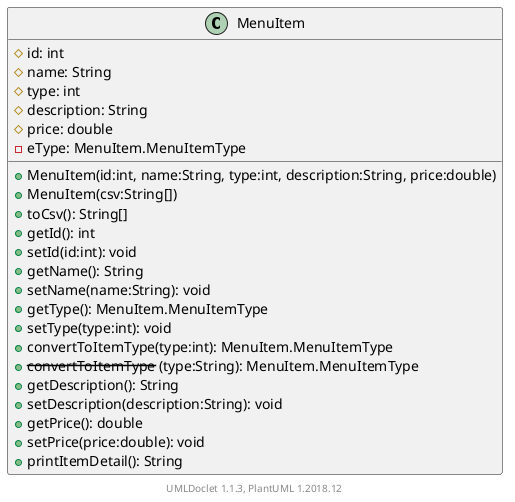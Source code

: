@startuml

    class MenuItem [[../sg/edu/ntu/scse/cz2002/objects/menuitem/MenuItem.html]] {
        #id: int
        #name: String
        #type: int
        #description: String
        #price: double
        -eType: MenuItem.MenuItemType
        +MenuItem(id:int, name:String, type:int, description:String, price:double)
        +MenuItem(csv:String[])
        +toCsv(): String[]
        +getId(): int
        +setId(id:int): void
        +getName(): String
        +setName(name:String): void
        +getType(): MenuItem.MenuItemType
        +setType(type:int): void
        +convertToItemType(type:int): MenuItem.MenuItemType
        + --convertToItemType-- (type:String): MenuItem.MenuItemType
        +getDescription(): String
        +setDescription(description:String): void
        +getPrice(): double
        +setPrice(price:double): void
        +printItemDetail(): String
    }


    center footer UMLDoclet 1.1.3, PlantUML 1.2018.12
@enduml
